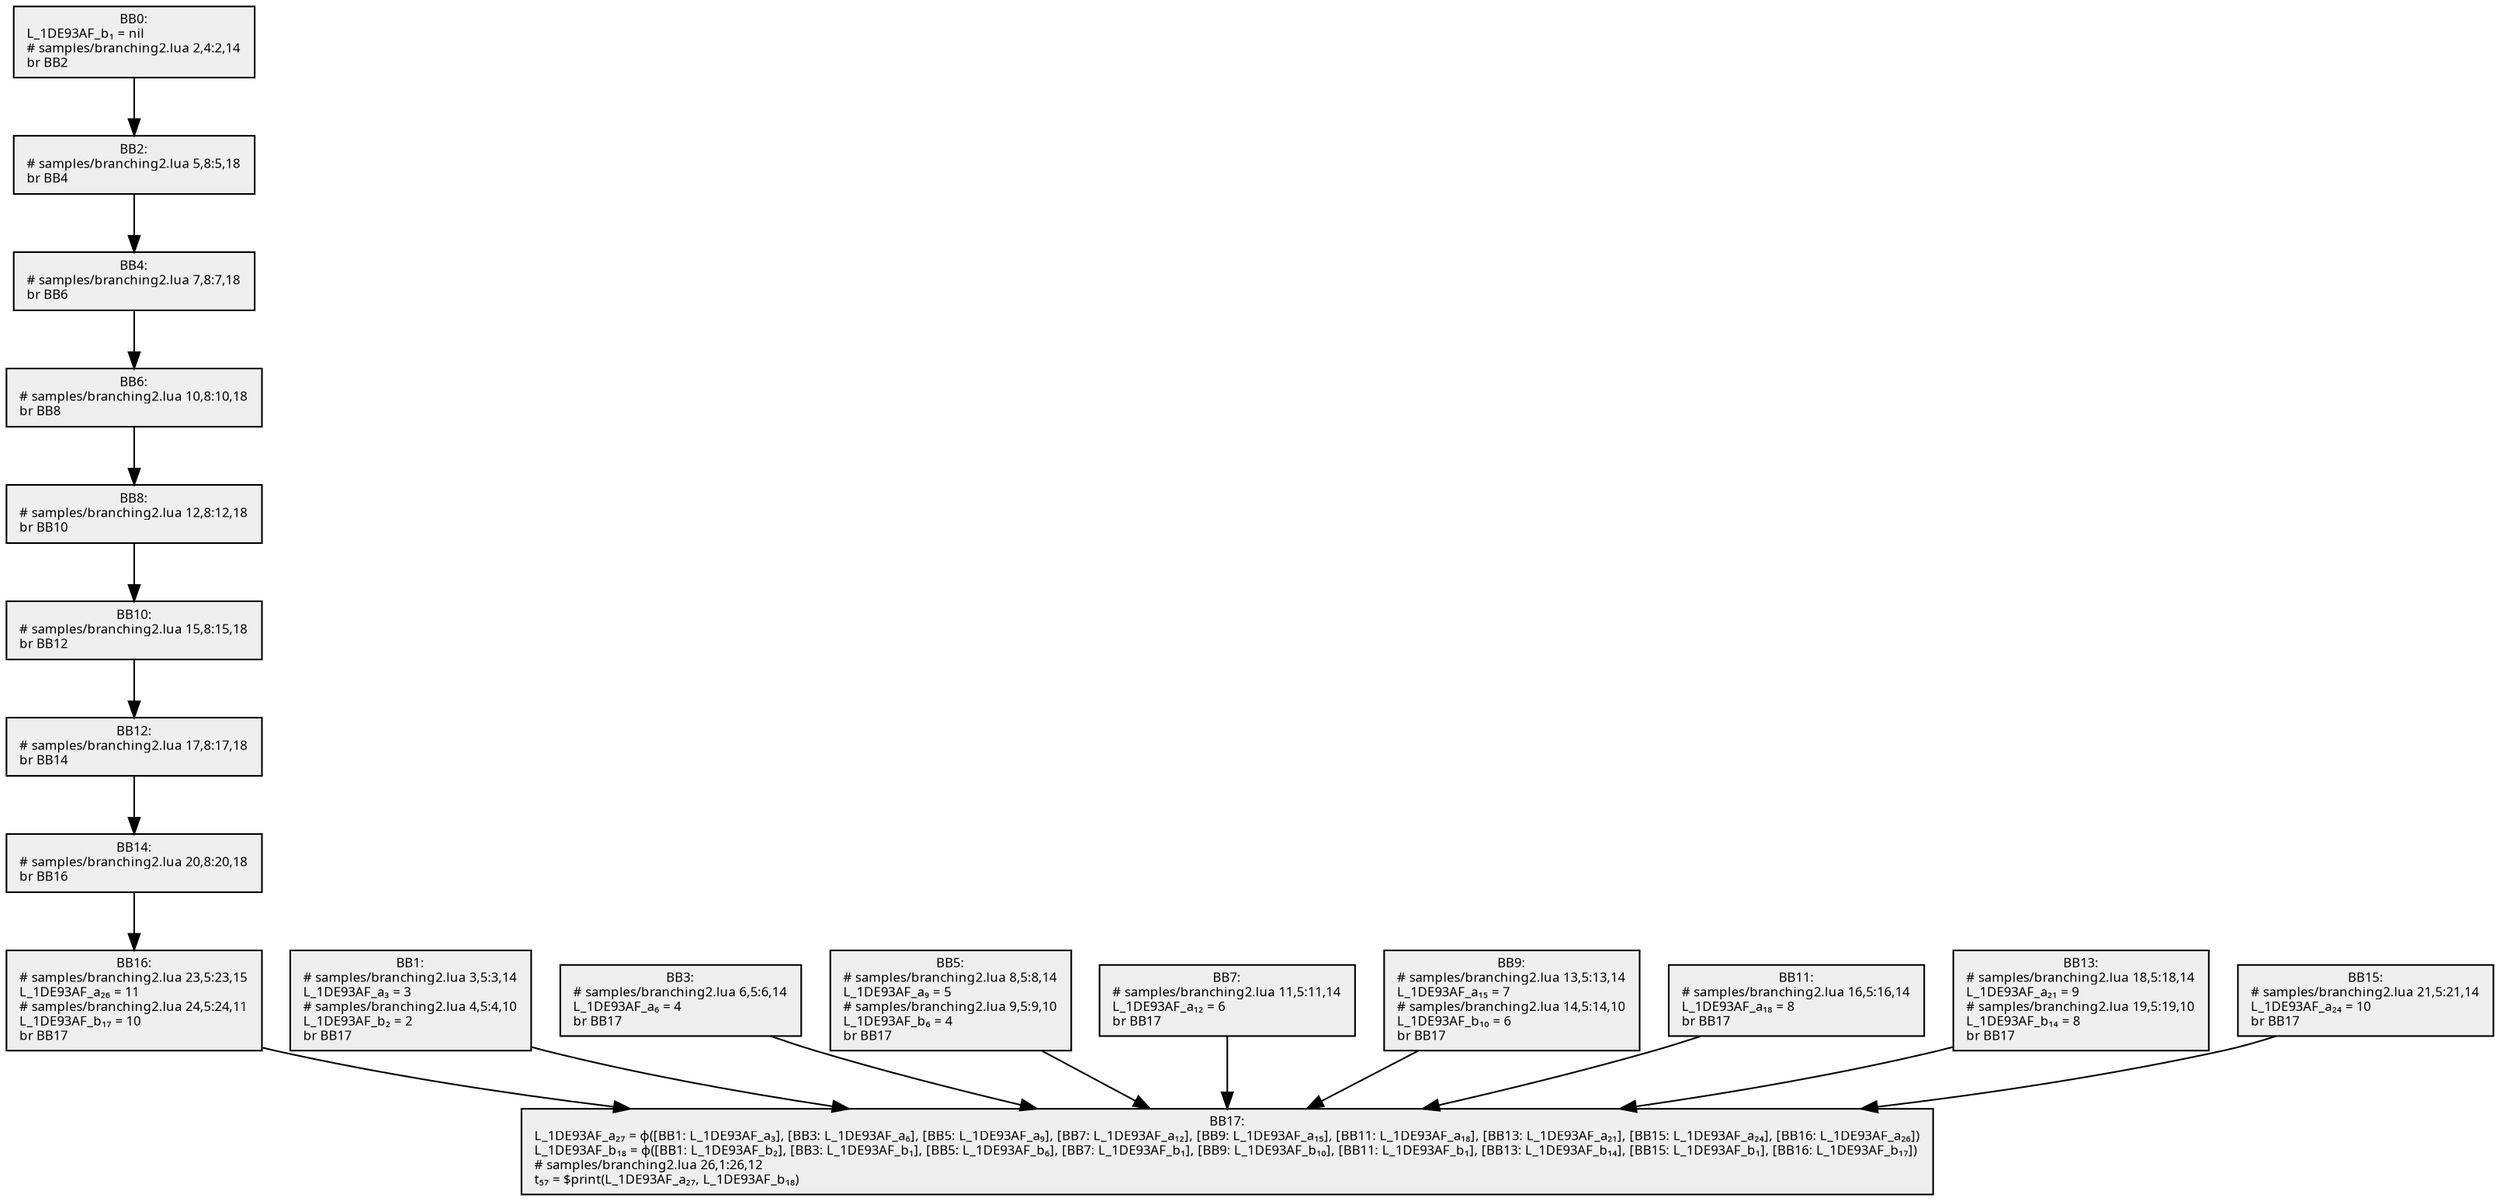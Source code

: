 digraph {
  node[shape=box style=filled fontsize=8 fontname="Cascadia Code" fillcolor="#efefef"];
  BB0 [label="BB0:\nL_1DE93AF_b₁ = nil\l# samples/branching2.lua 2,4:2,14\lbr BB2\l"];
  BB1 [label="BB1:\n# samples/branching2.lua 3,5:3,14\lL_1DE93AF_a₃ = 3\l# samples/branching2.lua 4,5:4,10\lL_1DE93AF_b₂ = 2\lbr BB17\l"];
  BB2 [label="BB2:\n# samples/branching2.lua 5,8:5,18\lbr BB4\l"];
  BB3 [label="BB3:\n# samples/branching2.lua 6,5:6,14\lL_1DE93AF_a₆ = 4\lbr BB17\l"];
  BB4 [label="BB4:\n# samples/branching2.lua 7,8:7,18\lbr BB6\l"];
  BB5 [label="BB5:\n# samples/branching2.lua 8,5:8,14\lL_1DE93AF_a₉ = 5\l# samples/branching2.lua 9,5:9,10\lL_1DE93AF_b₆ = 4\lbr BB17\l"];
  BB6 [label="BB6:\n# samples/branching2.lua 10,8:10,18\lbr BB8\l"];
  BB7 [label="BB7:\n# samples/branching2.lua 11,5:11,14\lL_1DE93AF_a₁₂ = 6\lbr BB17\l"];
  BB8 [label="BB8:\n# samples/branching2.lua 12,8:12,18\lbr BB10\l"];
  BB9 [label="BB9:\n# samples/branching2.lua 13,5:13,14\lL_1DE93AF_a₁₅ = 7\l# samples/branching2.lua 14,5:14,10\lL_1DE93AF_b₁₀ = 6\lbr BB17\l"];
  BB10 [label="BB10:\n# samples/branching2.lua 15,8:15,18\lbr BB12\l"];
  BB11 [label="BB11:\n# samples/branching2.lua 16,5:16,14\lL_1DE93AF_a₁₈ = 8\lbr BB17\l"];
  BB12 [label="BB12:\n# samples/branching2.lua 17,8:17,18\lbr BB14\l"];
  BB13 [label="BB13:\n# samples/branching2.lua 18,5:18,14\lL_1DE93AF_a₂₁ = 9\l# samples/branching2.lua 19,5:19,10\lL_1DE93AF_b₁₄ = 8\lbr BB17\l"];
  BB14 [label="BB14:\n# samples/branching2.lua 20,8:20,18\lbr BB16\l"];
  BB15 [label="BB15:\n# samples/branching2.lua 21,5:21,14\lL_1DE93AF_a₂₄ = 10\lbr BB17\l"];
  BB16 [label="BB16:\n# samples/branching2.lua 23,5:23,15\lL_1DE93AF_a₂₆ = 11\l# samples/branching2.lua 24,5:24,11\lL_1DE93AF_b₁₇ = 10\lbr BB17\l"];
  BB17 [label="BB17:\nL_1DE93AF_a₂₇ = ϕ([BB1: L_1DE93AF_a₃], [BB3: L_1DE93AF_a₆], [BB5: L_1DE93AF_a₉], [BB7: L_1DE93AF_a₁₂], [BB9: L_1DE93AF_a₁₅], [BB11: L_1DE93AF_a₁₈], [BB13: L_1DE93AF_a₂₁], [BB15: L_1DE93AF_a₂₄], [BB16: L_1DE93AF_a₂₆])\lL_1DE93AF_b₁₈ = ϕ([BB1: L_1DE93AF_b₂], [BB3: L_1DE93AF_b₁], [BB5: L_1DE93AF_b₆], [BB7: L_1DE93AF_b₁], [BB9: L_1DE93AF_b₁₀], [BB11: L_1DE93AF_b₁], [BB13: L_1DE93AF_b₁₄], [BB15: L_1DE93AF_b₁], [BB16: L_1DE93AF_b₁₇])\l# samples/branching2.lua 26,1:26,12\lt₅₇ = $print(L_1DE93AF_a₂₇, L_1DE93AF_b₁₈)\l"];

  BB0 -> BB2;
  BB2 -> BB4;
  BB4 -> BB6;
  BB6 -> BB8;
  BB8 -> BB10;
  BB10 -> BB12;
  BB12 -> BB14;
  BB14 -> BB16;
  BB1 -> BB17;
  BB3 -> BB17;
  BB5 -> BB17;
  BB7 -> BB17;
  BB9 -> BB17;
  BB11 -> BB17;
  BB13 -> BB17;
  BB15 -> BB17;
  BB16 -> BB17;
}

